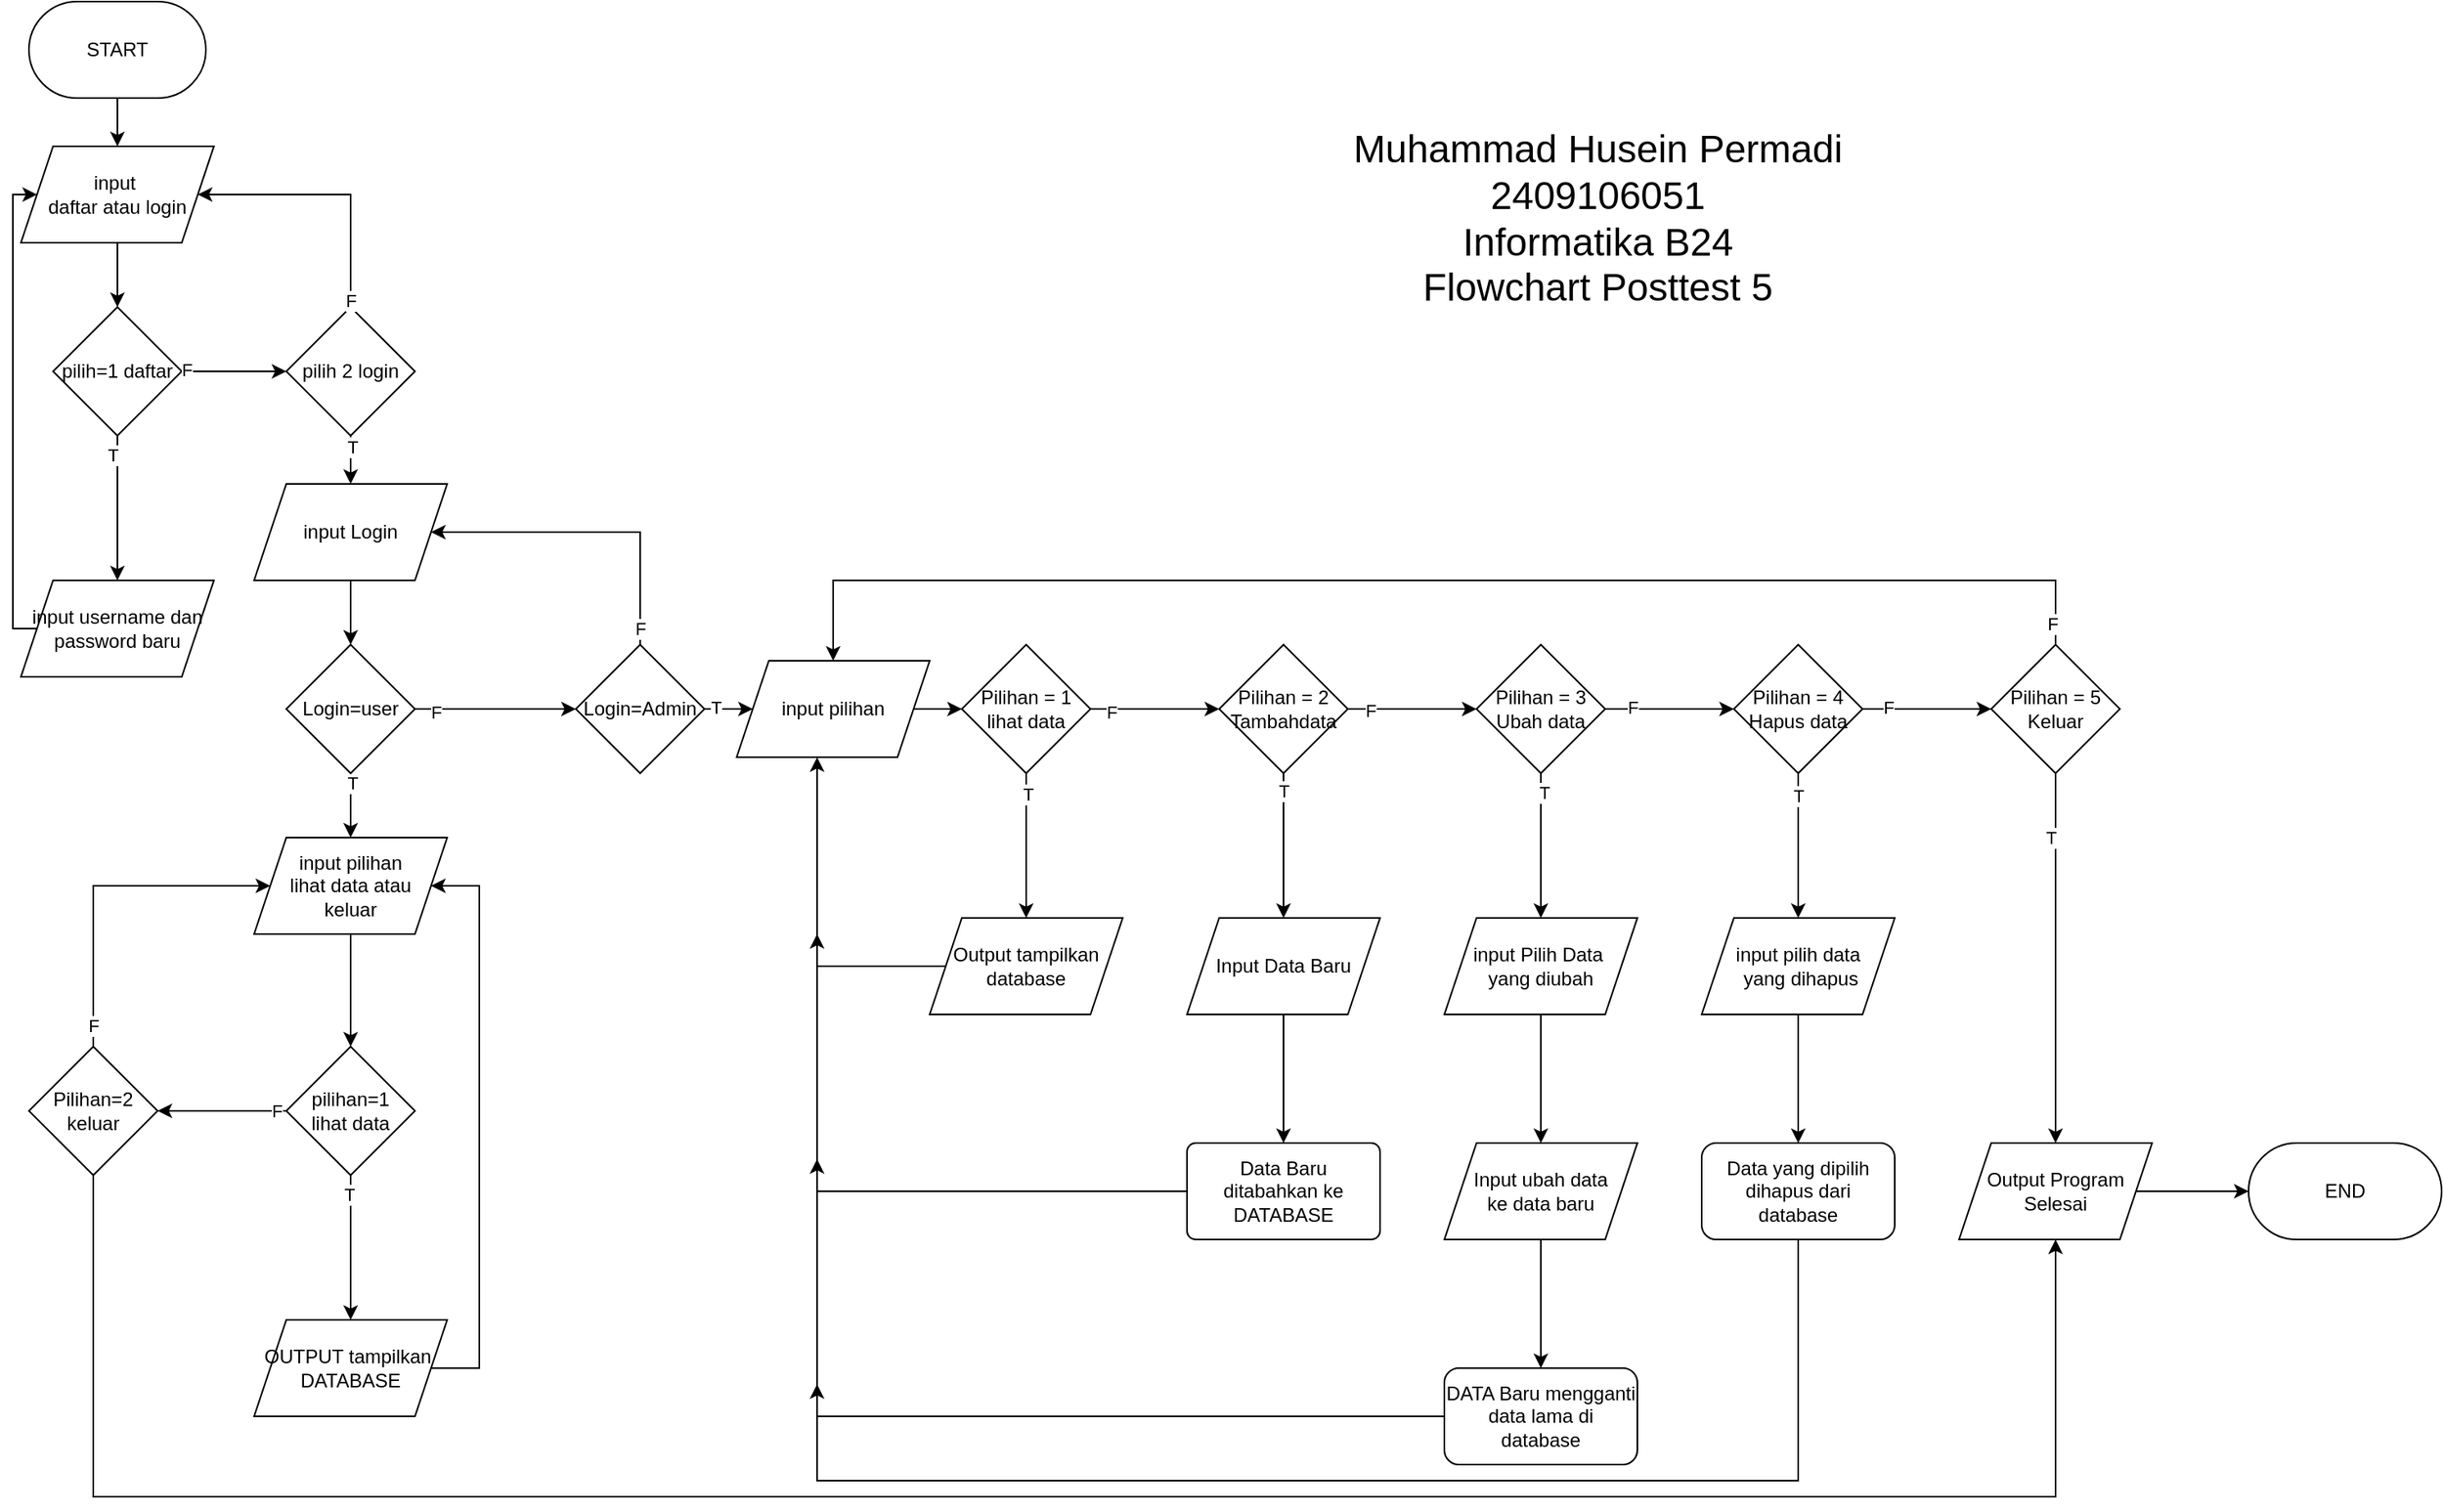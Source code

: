 <mxfile version="24.7.8">
  <diagram id="C5RBs43oDa-KdzZeNtuy" name="Page-1">
    <mxGraphModel dx="2030" dy="937" grid="1" gridSize="10" guides="1" tooltips="1" connect="1" arrows="1" fold="1" page="1" pageScale="1" pageWidth="827" pageHeight="1169" math="0" shadow="0">
      <root>
        <mxCell id="WIyWlLk6GJQsqaUBKTNV-0" />
        <mxCell id="WIyWlLk6GJQsqaUBKTNV-1" parent="WIyWlLk6GJQsqaUBKTNV-0" />
        <mxCell id="QPFy2tiAlWRGFWoXXFRA-13" value="" style="edgeStyle=orthogonalEdgeStyle;rounded=0;orthogonalLoop=1;jettySize=auto;html=1;" edge="1" parent="WIyWlLk6GJQsqaUBKTNV-1" source="QPFy2tiAlWRGFWoXXFRA-0" target="QPFy2tiAlWRGFWoXXFRA-9">
          <mxGeometry relative="1" as="geometry" />
        </mxCell>
        <mxCell id="QPFy2tiAlWRGFWoXXFRA-0" value="START" style="rounded=1;whiteSpace=wrap;html=1;arcSize=50;" vertex="1" parent="WIyWlLk6GJQsqaUBKTNV-1">
          <mxGeometry x="20" y="10" width="110" height="60" as="geometry" />
        </mxCell>
        <mxCell id="QPFy2tiAlWRGFWoXXFRA-32" value="" style="edgeStyle=orthogonalEdgeStyle;rounded=0;orthogonalLoop=1;jettySize=auto;html=1;" edge="1" parent="WIyWlLk6GJQsqaUBKTNV-1" source="QPFy2tiAlWRGFWoXXFRA-5" target="QPFy2tiAlWRGFWoXXFRA-31">
          <mxGeometry relative="1" as="geometry" />
        </mxCell>
        <mxCell id="QPFy2tiAlWRGFWoXXFRA-38" value="T" style="edgeLabel;html=1;align=center;verticalAlign=middle;resizable=0;points=[];" vertex="1" connectable="0" parent="QPFy2tiAlWRGFWoXXFRA-32">
          <mxGeometry x="-0.732" y="-3" relative="1" as="geometry">
            <mxPoint as="offset" />
          </mxGeometry>
        </mxCell>
        <mxCell id="QPFy2tiAlWRGFWoXXFRA-5" value="pilih=1 daftar" style="rhombus;whiteSpace=wrap;html=1;" vertex="1" parent="WIyWlLk6GJQsqaUBKTNV-1">
          <mxGeometry x="35" y="200" width="80" height="80" as="geometry" />
        </mxCell>
        <mxCell id="QPFy2tiAlWRGFWoXXFRA-41" value="" style="edgeStyle=orthogonalEdgeStyle;rounded=0;orthogonalLoop=1;jettySize=auto;html=1;" edge="1" parent="WIyWlLk6GJQsqaUBKTNV-1" source="QPFy2tiAlWRGFWoXXFRA-6" target="QPFy2tiAlWRGFWoXXFRA-40">
          <mxGeometry relative="1" as="geometry" />
        </mxCell>
        <mxCell id="QPFy2tiAlWRGFWoXXFRA-42" value="T" style="edgeLabel;html=1;align=center;verticalAlign=middle;resizable=0;points=[];" vertex="1" connectable="0" parent="QPFy2tiAlWRGFWoXXFRA-41">
          <mxGeometry x="-0.732" y="1" relative="1" as="geometry">
            <mxPoint as="offset" />
          </mxGeometry>
        </mxCell>
        <mxCell id="QPFy2tiAlWRGFWoXXFRA-6" value="pilih 2 login" style="rhombus;whiteSpace=wrap;html=1;" vertex="1" parent="WIyWlLk6GJQsqaUBKTNV-1">
          <mxGeometry x="180" y="200" width="80" height="80" as="geometry" />
        </mxCell>
        <mxCell id="QPFy2tiAlWRGFWoXXFRA-14" value="" style="edgeStyle=orthogonalEdgeStyle;rounded=0;orthogonalLoop=1;jettySize=auto;html=1;" edge="1" parent="WIyWlLk6GJQsqaUBKTNV-1" source="QPFy2tiAlWRGFWoXXFRA-9" target="QPFy2tiAlWRGFWoXXFRA-5">
          <mxGeometry relative="1" as="geometry" />
        </mxCell>
        <mxCell id="QPFy2tiAlWRGFWoXXFRA-9" value="input&amp;nbsp;&lt;div&gt;daftar atau login&lt;/div&gt;" style="shape=parallelogram;perimeter=parallelogramPerimeter;whiteSpace=wrap;html=1;fixedSize=1;" vertex="1" parent="WIyWlLk6GJQsqaUBKTNV-1">
          <mxGeometry x="15" y="100" width="120" height="60" as="geometry" />
        </mxCell>
        <mxCell id="QPFy2tiAlWRGFWoXXFRA-22" value="" style="endArrow=classic;html=1;rounded=0;exitX=0.5;exitY=0;exitDx=0;exitDy=0;entryX=1;entryY=0.5;entryDx=0;entryDy=0;" edge="1" parent="WIyWlLk6GJQsqaUBKTNV-1" source="QPFy2tiAlWRGFWoXXFRA-6" target="QPFy2tiAlWRGFWoXXFRA-9">
          <mxGeometry width="50" height="50" relative="1" as="geometry">
            <mxPoint x="190" y="200" as="sourcePoint" />
            <mxPoint x="240" y="150" as="targetPoint" />
            <Array as="points">
              <mxPoint x="220" y="130" />
            </Array>
          </mxGeometry>
        </mxCell>
        <mxCell id="QPFy2tiAlWRGFWoXXFRA-27" value="F" style="edgeLabel;html=1;align=center;verticalAlign=middle;resizable=0;points=[];" vertex="1" connectable="0" parent="QPFy2tiAlWRGFWoXXFRA-22">
          <mxGeometry x="-0.952" relative="1" as="geometry">
            <mxPoint as="offset" />
          </mxGeometry>
        </mxCell>
        <mxCell id="QPFy2tiAlWRGFWoXXFRA-29" value="" style="endArrow=classic;html=1;rounded=0;exitX=1;exitY=0.5;exitDx=0;exitDy=0;" edge="1" parent="WIyWlLk6GJQsqaUBKTNV-1" source="QPFy2tiAlWRGFWoXXFRA-5" target="QPFy2tiAlWRGFWoXXFRA-6">
          <mxGeometry width="50" height="50" relative="1" as="geometry">
            <mxPoint x="220" y="240" as="sourcePoint" />
            <mxPoint x="270" y="190" as="targetPoint" />
          </mxGeometry>
        </mxCell>
        <mxCell id="QPFy2tiAlWRGFWoXXFRA-30" value="F" style="edgeLabel;html=1;align=center;verticalAlign=middle;resizable=0;points=[];" vertex="1" connectable="0" parent="QPFy2tiAlWRGFWoXXFRA-29">
          <mxGeometry x="-0.919" y="1" relative="1" as="geometry">
            <mxPoint as="offset" />
          </mxGeometry>
        </mxCell>
        <mxCell id="QPFy2tiAlWRGFWoXXFRA-31" value="input username dan password baru" style="shape=parallelogram;perimeter=parallelogramPerimeter;whiteSpace=wrap;html=1;fixedSize=1;" vertex="1" parent="WIyWlLk6GJQsqaUBKTNV-1">
          <mxGeometry x="15" y="370" width="120" height="60" as="geometry" />
        </mxCell>
        <mxCell id="QPFy2tiAlWRGFWoXXFRA-33" value="" style="endArrow=classic;html=1;rounded=0;exitX=0;exitY=0.5;exitDx=0;exitDy=0;entryX=0;entryY=0.5;entryDx=0;entryDy=0;" edge="1" parent="WIyWlLk6GJQsqaUBKTNV-1" source="QPFy2tiAlWRGFWoXXFRA-31" target="QPFy2tiAlWRGFWoXXFRA-9">
          <mxGeometry width="50" height="50" relative="1" as="geometry">
            <mxPoint x="220" y="300" as="sourcePoint" />
            <mxPoint x="270" y="250" as="targetPoint" />
            <Array as="points">
              <mxPoint x="10" y="400" />
              <mxPoint x="10" y="130" />
            </Array>
          </mxGeometry>
        </mxCell>
        <mxCell id="QPFy2tiAlWRGFWoXXFRA-44" value="" style="edgeStyle=orthogonalEdgeStyle;rounded=0;orthogonalLoop=1;jettySize=auto;html=1;" edge="1" parent="WIyWlLk6GJQsqaUBKTNV-1" source="QPFy2tiAlWRGFWoXXFRA-40" target="QPFy2tiAlWRGFWoXXFRA-43">
          <mxGeometry relative="1" as="geometry" />
        </mxCell>
        <mxCell id="QPFy2tiAlWRGFWoXXFRA-40" value="input Login" style="shape=parallelogram;perimeter=parallelogramPerimeter;whiteSpace=wrap;html=1;fixedSize=1;" vertex="1" parent="WIyWlLk6GJQsqaUBKTNV-1">
          <mxGeometry x="160" y="310" width="120" height="60" as="geometry" />
        </mxCell>
        <mxCell id="QPFy2tiAlWRGFWoXXFRA-46" value="" style="edgeStyle=orthogonalEdgeStyle;rounded=0;orthogonalLoop=1;jettySize=auto;html=1;" edge="1" parent="WIyWlLk6GJQsqaUBKTNV-1" source="QPFy2tiAlWRGFWoXXFRA-43" target="QPFy2tiAlWRGFWoXXFRA-45">
          <mxGeometry relative="1" as="geometry" />
        </mxCell>
        <mxCell id="QPFy2tiAlWRGFWoXXFRA-55" value="T" style="edgeLabel;html=1;align=center;verticalAlign=middle;resizable=0;points=[];" vertex="1" connectable="0" parent="QPFy2tiAlWRGFWoXXFRA-46">
          <mxGeometry x="-0.688" y="1" relative="1" as="geometry">
            <mxPoint as="offset" />
          </mxGeometry>
        </mxCell>
        <mxCell id="QPFy2tiAlWRGFWoXXFRA-65" value="" style="edgeStyle=orthogonalEdgeStyle;rounded=0;orthogonalLoop=1;jettySize=auto;html=1;" edge="1" parent="WIyWlLk6GJQsqaUBKTNV-1" source="QPFy2tiAlWRGFWoXXFRA-43" target="QPFy2tiAlWRGFWoXXFRA-64">
          <mxGeometry relative="1" as="geometry" />
        </mxCell>
        <mxCell id="QPFy2tiAlWRGFWoXXFRA-135" value="F" style="edgeLabel;html=1;align=center;verticalAlign=middle;resizable=0;points=[];" vertex="1" connectable="0" parent="QPFy2tiAlWRGFWoXXFRA-65">
          <mxGeometry x="-0.756" y="-2" relative="1" as="geometry">
            <mxPoint x="1" as="offset" />
          </mxGeometry>
        </mxCell>
        <mxCell id="QPFy2tiAlWRGFWoXXFRA-43" value="Login=user" style="rhombus;whiteSpace=wrap;html=1;" vertex="1" parent="WIyWlLk6GJQsqaUBKTNV-1">
          <mxGeometry x="180" y="410" width="80" height="80" as="geometry" />
        </mxCell>
        <mxCell id="QPFy2tiAlWRGFWoXXFRA-48" value="" style="edgeStyle=orthogonalEdgeStyle;rounded=0;orthogonalLoop=1;jettySize=auto;html=1;" edge="1" parent="WIyWlLk6GJQsqaUBKTNV-1" source="QPFy2tiAlWRGFWoXXFRA-45" target="QPFy2tiAlWRGFWoXXFRA-47">
          <mxGeometry relative="1" as="geometry" />
        </mxCell>
        <mxCell id="QPFy2tiAlWRGFWoXXFRA-45" value="input pilihan&lt;div&gt;lihat data atau&lt;/div&gt;&lt;div&gt;keluar&lt;/div&gt;" style="shape=parallelogram;perimeter=parallelogramPerimeter;whiteSpace=wrap;html=1;fixedSize=1;" vertex="1" parent="WIyWlLk6GJQsqaUBKTNV-1">
          <mxGeometry x="160" y="530" width="120" height="60" as="geometry" />
        </mxCell>
        <mxCell id="QPFy2tiAlWRGFWoXXFRA-52" value="" style="edgeStyle=orthogonalEdgeStyle;rounded=0;orthogonalLoop=1;jettySize=auto;html=1;" edge="1" parent="WIyWlLk6GJQsqaUBKTNV-1" source="QPFy2tiAlWRGFWoXXFRA-47" target="QPFy2tiAlWRGFWoXXFRA-51">
          <mxGeometry relative="1" as="geometry" />
        </mxCell>
        <mxCell id="QPFy2tiAlWRGFWoXXFRA-56" value="F" style="edgeLabel;html=1;align=center;verticalAlign=middle;resizable=0;points=[];" vertex="1" connectable="0" parent="QPFy2tiAlWRGFWoXXFRA-52">
          <mxGeometry x="-0.832" relative="1" as="geometry">
            <mxPoint as="offset" />
          </mxGeometry>
        </mxCell>
        <mxCell id="QPFy2tiAlWRGFWoXXFRA-130" value="" style="edgeStyle=orthogonalEdgeStyle;rounded=0;orthogonalLoop=1;jettySize=auto;html=1;" edge="1" parent="WIyWlLk6GJQsqaUBKTNV-1" source="QPFy2tiAlWRGFWoXXFRA-47" target="QPFy2tiAlWRGFWoXXFRA-129">
          <mxGeometry relative="1" as="geometry" />
        </mxCell>
        <mxCell id="QPFy2tiAlWRGFWoXXFRA-131" value="T" style="edgeLabel;html=1;align=center;verticalAlign=middle;resizable=0;points=[];" vertex="1" connectable="0" parent="QPFy2tiAlWRGFWoXXFRA-130">
          <mxGeometry x="-0.731" y="-1" relative="1" as="geometry">
            <mxPoint as="offset" />
          </mxGeometry>
        </mxCell>
        <mxCell id="QPFy2tiAlWRGFWoXXFRA-47" value="pilihan=1&lt;div&gt;lihat data&lt;/div&gt;" style="rhombus;whiteSpace=wrap;html=1;" vertex="1" parent="WIyWlLk6GJQsqaUBKTNV-1">
          <mxGeometry x="180" y="660" width="80" height="80" as="geometry" />
        </mxCell>
        <mxCell id="QPFy2tiAlWRGFWoXXFRA-51" value="Pilihan=2&lt;div&gt;keluar&lt;/div&gt;" style="rhombus;whiteSpace=wrap;html=1;" vertex="1" parent="WIyWlLk6GJQsqaUBKTNV-1">
          <mxGeometry x="20" y="660" width="80" height="80" as="geometry" />
        </mxCell>
        <mxCell id="QPFy2tiAlWRGFWoXXFRA-53" value="" style="endArrow=classic;html=1;rounded=0;exitX=0.5;exitY=0;exitDx=0;exitDy=0;entryX=0;entryY=0.5;entryDx=0;entryDy=0;" edge="1" parent="WIyWlLk6GJQsqaUBKTNV-1" source="QPFy2tiAlWRGFWoXXFRA-51" target="QPFy2tiAlWRGFWoXXFRA-45">
          <mxGeometry width="50" height="50" relative="1" as="geometry">
            <mxPoint x="490" y="650" as="sourcePoint" />
            <mxPoint x="540" y="600" as="targetPoint" />
            <Array as="points">
              <mxPoint x="60" y="560" />
            </Array>
          </mxGeometry>
        </mxCell>
        <mxCell id="QPFy2tiAlWRGFWoXXFRA-54" value="F" style="edgeLabel;html=1;align=center;verticalAlign=middle;resizable=0;points=[];" vertex="1" connectable="0" parent="QPFy2tiAlWRGFWoXXFRA-53">
          <mxGeometry x="-0.877" relative="1" as="geometry">
            <mxPoint as="offset" />
          </mxGeometry>
        </mxCell>
        <mxCell id="QPFy2tiAlWRGFWoXXFRA-63" value="" style="endArrow=classic;html=1;rounded=0;exitX=1;exitY=0.5;exitDx=0;exitDy=0;entryX=1;entryY=0.5;entryDx=0;entryDy=0;" edge="1" parent="WIyWlLk6GJQsqaUBKTNV-1" source="QPFy2tiAlWRGFWoXXFRA-129" target="QPFy2tiAlWRGFWoXXFRA-45">
          <mxGeometry width="50" height="50" relative="1" as="geometry">
            <mxPoint x="280" y="860.0" as="sourcePoint" />
            <mxPoint x="-20" y="660" as="targetPoint" />
            <Array as="points">
              <mxPoint x="300" y="860" />
              <mxPoint x="300" y="560" />
            </Array>
          </mxGeometry>
        </mxCell>
        <mxCell id="QPFy2tiAlWRGFWoXXFRA-67" value="" style="edgeStyle=orthogonalEdgeStyle;rounded=0;orthogonalLoop=1;jettySize=auto;html=1;" edge="1" parent="WIyWlLk6GJQsqaUBKTNV-1" source="QPFy2tiAlWRGFWoXXFRA-64" target="QPFy2tiAlWRGFWoXXFRA-66">
          <mxGeometry relative="1" as="geometry" />
        </mxCell>
        <mxCell id="QPFy2tiAlWRGFWoXXFRA-72" value="T" style="edgeLabel;html=1;align=center;verticalAlign=middle;resizable=0;points=[];" vertex="1" connectable="0" parent="QPFy2tiAlWRGFWoXXFRA-67">
          <mxGeometry x="-0.04" y="-1" relative="1" as="geometry">
            <mxPoint as="offset" />
          </mxGeometry>
        </mxCell>
        <mxCell id="QPFy2tiAlWRGFWoXXFRA-64" value="Login=Admin" style="rhombus;whiteSpace=wrap;html=1;" vertex="1" parent="WIyWlLk6GJQsqaUBKTNV-1">
          <mxGeometry x="360" y="410" width="80" height="80" as="geometry" />
        </mxCell>
        <mxCell id="QPFy2tiAlWRGFWoXXFRA-71" value="" style="edgeStyle=orthogonalEdgeStyle;rounded=0;orthogonalLoop=1;jettySize=auto;html=1;" edge="1" parent="WIyWlLk6GJQsqaUBKTNV-1" source="QPFy2tiAlWRGFWoXXFRA-66" target="QPFy2tiAlWRGFWoXXFRA-70">
          <mxGeometry relative="1" as="geometry" />
        </mxCell>
        <mxCell id="QPFy2tiAlWRGFWoXXFRA-66" value="input pilihan" style="shape=parallelogram;perimeter=parallelogramPerimeter;whiteSpace=wrap;html=1;fixedSize=1;" vertex="1" parent="WIyWlLk6GJQsqaUBKTNV-1">
          <mxGeometry x="460" y="420" width="120" height="60" as="geometry" />
        </mxCell>
        <mxCell id="QPFy2tiAlWRGFWoXXFRA-81" value="" style="edgeStyle=orthogonalEdgeStyle;rounded=0;orthogonalLoop=1;jettySize=auto;html=1;" edge="1" parent="WIyWlLk6GJQsqaUBKTNV-1" source="QPFy2tiAlWRGFWoXXFRA-70" target="QPFy2tiAlWRGFWoXXFRA-80">
          <mxGeometry relative="1" as="geometry" />
        </mxCell>
        <mxCell id="QPFy2tiAlWRGFWoXXFRA-96" value="F" style="edgeLabel;html=1;align=center;verticalAlign=middle;resizable=0;points=[];" vertex="1" connectable="0" parent="QPFy2tiAlWRGFWoXXFRA-81">
          <mxGeometry x="-0.685" y="-2" relative="1" as="geometry">
            <mxPoint as="offset" />
          </mxGeometry>
        </mxCell>
        <mxCell id="QPFy2tiAlWRGFWoXXFRA-94" value="" style="edgeStyle=orthogonalEdgeStyle;rounded=0;orthogonalLoop=1;jettySize=auto;html=1;" edge="1" parent="WIyWlLk6GJQsqaUBKTNV-1" source="QPFy2tiAlWRGFWoXXFRA-70" target="QPFy2tiAlWRGFWoXXFRA-93">
          <mxGeometry relative="1" as="geometry" />
        </mxCell>
        <mxCell id="QPFy2tiAlWRGFWoXXFRA-95" value="T" style="edgeLabel;html=1;align=center;verticalAlign=middle;resizable=0;points=[];" vertex="1" connectable="0" parent="QPFy2tiAlWRGFWoXXFRA-94">
          <mxGeometry x="-0.72" y="1" relative="1" as="geometry">
            <mxPoint as="offset" />
          </mxGeometry>
        </mxCell>
        <mxCell id="QPFy2tiAlWRGFWoXXFRA-70" value="Pilihan = 1&lt;div&gt;lihat data&lt;/div&gt;" style="rhombus;whiteSpace=wrap;html=1;" vertex="1" parent="WIyWlLk6GJQsqaUBKTNV-1">
          <mxGeometry x="600" y="410" width="80" height="80" as="geometry" />
        </mxCell>
        <mxCell id="QPFy2tiAlWRGFWoXXFRA-73" value="" style="endArrow=classic;html=1;rounded=0;exitX=0.5;exitY=0;exitDx=0;exitDy=0;entryX=1;entryY=0.5;entryDx=0;entryDy=0;" edge="1" parent="WIyWlLk6GJQsqaUBKTNV-1" source="QPFy2tiAlWRGFWoXXFRA-64" target="QPFy2tiAlWRGFWoXXFRA-40">
          <mxGeometry width="50" height="50" relative="1" as="geometry">
            <mxPoint x="420" y="440" as="sourcePoint" />
            <mxPoint x="470" y="390" as="targetPoint" />
            <Array as="points">
              <mxPoint x="400" y="340" />
            </Array>
          </mxGeometry>
        </mxCell>
        <mxCell id="QPFy2tiAlWRGFWoXXFRA-133" value="F" style="edgeLabel;html=1;align=center;verticalAlign=middle;resizable=0;points=[];" vertex="1" connectable="0" parent="QPFy2tiAlWRGFWoXXFRA-73">
          <mxGeometry x="-0.896" relative="1" as="geometry">
            <mxPoint as="offset" />
          </mxGeometry>
        </mxCell>
        <mxCell id="QPFy2tiAlWRGFWoXXFRA-78" value="" style="endArrow=classic;html=1;rounded=0;exitX=0;exitY=0.5;exitDx=0;exitDy=0;entryX=0.417;entryY=1.001;entryDx=0;entryDy=0;entryPerimeter=0;" edge="1" parent="WIyWlLk6GJQsqaUBKTNV-1" source="QPFy2tiAlWRGFWoXXFRA-93" target="QPFy2tiAlWRGFWoXXFRA-66">
          <mxGeometry width="50" height="50" relative="1" as="geometry">
            <mxPoint x="580" y="610" as="sourcePoint" />
            <mxPoint x="560" y="630" as="targetPoint" />
            <Array as="points">
              <mxPoint x="510" y="610" />
            </Array>
          </mxGeometry>
        </mxCell>
        <mxCell id="QPFy2tiAlWRGFWoXXFRA-83" value="" style="edgeStyle=orthogonalEdgeStyle;rounded=0;orthogonalLoop=1;jettySize=auto;html=1;" edge="1" parent="WIyWlLk6GJQsqaUBKTNV-1" source="QPFy2tiAlWRGFWoXXFRA-80" target="QPFy2tiAlWRGFWoXXFRA-82">
          <mxGeometry relative="1" as="geometry" />
        </mxCell>
        <mxCell id="QPFy2tiAlWRGFWoXXFRA-88" value="T" style="edgeLabel;html=1;align=center;verticalAlign=middle;resizable=0;points=[];" vertex="1" connectable="0" parent="QPFy2tiAlWRGFWoXXFRA-83">
          <mxGeometry x="-0.759" relative="1" as="geometry">
            <mxPoint as="offset" />
          </mxGeometry>
        </mxCell>
        <mxCell id="QPFy2tiAlWRGFWoXXFRA-90" value="" style="edgeStyle=orthogonalEdgeStyle;rounded=0;orthogonalLoop=1;jettySize=auto;html=1;" edge="1" parent="WIyWlLk6GJQsqaUBKTNV-1" source="QPFy2tiAlWRGFWoXXFRA-80" target="QPFy2tiAlWRGFWoXXFRA-89">
          <mxGeometry relative="1" as="geometry" />
        </mxCell>
        <mxCell id="QPFy2tiAlWRGFWoXXFRA-97" value="F" style="edgeLabel;html=1;align=center;verticalAlign=middle;resizable=0;points=[];" vertex="1" connectable="0" parent="QPFy2tiAlWRGFWoXXFRA-90">
          <mxGeometry x="-0.659" y="-1" relative="1" as="geometry">
            <mxPoint as="offset" />
          </mxGeometry>
        </mxCell>
        <mxCell id="QPFy2tiAlWRGFWoXXFRA-80" value="Pilihan = 2&lt;div&gt;Tambahdata&lt;/div&gt;" style="rhombus;whiteSpace=wrap;html=1;" vertex="1" parent="WIyWlLk6GJQsqaUBKTNV-1">
          <mxGeometry x="760" y="410" width="80" height="80" as="geometry" />
        </mxCell>
        <mxCell id="QPFy2tiAlWRGFWoXXFRA-85" value="" style="edgeStyle=orthogonalEdgeStyle;rounded=0;orthogonalLoop=1;jettySize=auto;html=1;" edge="1" parent="WIyWlLk6GJQsqaUBKTNV-1" source="QPFy2tiAlWRGFWoXXFRA-82" target="QPFy2tiAlWRGFWoXXFRA-84">
          <mxGeometry relative="1" as="geometry" />
        </mxCell>
        <mxCell id="QPFy2tiAlWRGFWoXXFRA-82" value="Input Data Baru" style="shape=parallelogram;perimeter=parallelogramPerimeter;whiteSpace=wrap;html=1;fixedSize=1;" vertex="1" parent="WIyWlLk6GJQsqaUBKTNV-1">
          <mxGeometry x="740" y="580" width="120" height="60" as="geometry" />
        </mxCell>
        <mxCell id="QPFy2tiAlWRGFWoXXFRA-84" value="Data Baru&lt;div&gt;ditabahkan ke DATABASE&lt;/div&gt;" style="rounded=1;whiteSpace=wrap;html=1;arcSize=9;" vertex="1" parent="WIyWlLk6GJQsqaUBKTNV-1">
          <mxGeometry x="740" y="720" width="120" height="60" as="geometry" />
        </mxCell>
        <mxCell id="QPFy2tiAlWRGFWoXXFRA-87" value="" style="endArrow=classic;html=1;rounded=0;exitX=0;exitY=0.5;exitDx=0;exitDy=0;" edge="1" parent="WIyWlLk6GJQsqaUBKTNV-1" source="QPFy2tiAlWRGFWoXXFRA-84">
          <mxGeometry width="50" height="50" relative="1" as="geometry">
            <mxPoint x="540" y="610" as="sourcePoint" />
            <mxPoint x="510" y="590" as="targetPoint" />
            <Array as="points">
              <mxPoint x="510" y="750" />
            </Array>
          </mxGeometry>
        </mxCell>
        <mxCell id="QPFy2tiAlWRGFWoXXFRA-92" value="" style="edgeStyle=orthogonalEdgeStyle;rounded=0;orthogonalLoop=1;jettySize=auto;html=1;" edge="1" parent="WIyWlLk6GJQsqaUBKTNV-1" source="QPFy2tiAlWRGFWoXXFRA-89" target="QPFy2tiAlWRGFWoXXFRA-91">
          <mxGeometry relative="1" as="geometry" />
        </mxCell>
        <mxCell id="QPFy2tiAlWRGFWoXXFRA-98" value="T" style="edgeLabel;html=1;align=center;verticalAlign=middle;resizable=0;points=[];" vertex="1" connectable="0" parent="QPFy2tiAlWRGFWoXXFRA-92">
          <mxGeometry x="-0.744" y="2" relative="1" as="geometry">
            <mxPoint as="offset" />
          </mxGeometry>
        </mxCell>
        <mxCell id="QPFy2tiAlWRGFWoXXFRA-105" value="" style="edgeStyle=orthogonalEdgeStyle;rounded=0;orthogonalLoop=1;jettySize=auto;html=1;" edge="1" parent="WIyWlLk6GJQsqaUBKTNV-1" source="QPFy2tiAlWRGFWoXXFRA-89" target="QPFy2tiAlWRGFWoXXFRA-104">
          <mxGeometry relative="1" as="geometry" />
        </mxCell>
        <mxCell id="QPFy2tiAlWRGFWoXXFRA-114" value="F" style="edgeLabel;html=1;align=center;verticalAlign=middle;resizable=0;points=[];" vertex="1" connectable="0" parent="QPFy2tiAlWRGFWoXXFRA-105">
          <mxGeometry x="-0.58" y="1" relative="1" as="geometry">
            <mxPoint as="offset" />
          </mxGeometry>
        </mxCell>
        <mxCell id="QPFy2tiAlWRGFWoXXFRA-89" value="Pilihan = 3&lt;div&gt;Ubah data&lt;/div&gt;" style="rhombus;whiteSpace=wrap;html=1;" vertex="1" parent="WIyWlLk6GJQsqaUBKTNV-1">
          <mxGeometry x="920" y="410" width="80" height="80" as="geometry" />
        </mxCell>
        <mxCell id="QPFy2tiAlWRGFWoXXFRA-100" value="" style="edgeStyle=orthogonalEdgeStyle;rounded=0;orthogonalLoop=1;jettySize=auto;html=1;" edge="1" parent="WIyWlLk6GJQsqaUBKTNV-1" source="QPFy2tiAlWRGFWoXXFRA-91" target="QPFy2tiAlWRGFWoXXFRA-99">
          <mxGeometry relative="1" as="geometry" />
        </mxCell>
        <mxCell id="QPFy2tiAlWRGFWoXXFRA-91" value="input Pilih Data&amp;nbsp;&lt;div&gt;yang diubah&lt;/div&gt;" style="shape=parallelogram;perimeter=parallelogramPerimeter;whiteSpace=wrap;html=1;fixedSize=1;" vertex="1" parent="WIyWlLk6GJQsqaUBKTNV-1">
          <mxGeometry x="900" y="580" width="120" height="60" as="geometry" />
        </mxCell>
        <mxCell id="QPFy2tiAlWRGFWoXXFRA-93" value="Output tampilkan&lt;div&gt;database&lt;/div&gt;" style="shape=parallelogram;perimeter=parallelogramPerimeter;whiteSpace=wrap;html=1;fixedSize=1;" vertex="1" parent="WIyWlLk6GJQsqaUBKTNV-1">
          <mxGeometry x="580" y="580" width="120" height="60" as="geometry" />
        </mxCell>
        <mxCell id="QPFy2tiAlWRGFWoXXFRA-102" value="" style="edgeStyle=orthogonalEdgeStyle;rounded=0;orthogonalLoop=1;jettySize=auto;html=1;" edge="1" parent="WIyWlLk6GJQsqaUBKTNV-1" source="QPFy2tiAlWRGFWoXXFRA-99" target="QPFy2tiAlWRGFWoXXFRA-101">
          <mxGeometry relative="1" as="geometry" />
        </mxCell>
        <mxCell id="QPFy2tiAlWRGFWoXXFRA-99" value="Input ubah data&lt;div&gt;ke data baru&lt;/div&gt;" style="shape=parallelogram;perimeter=parallelogramPerimeter;whiteSpace=wrap;html=1;fixedSize=1;" vertex="1" parent="WIyWlLk6GJQsqaUBKTNV-1">
          <mxGeometry x="900" y="720" width="120" height="60" as="geometry" />
        </mxCell>
        <mxCell id="QPFy2tiAlWRGFWoXXFRA-101" value="DATA Baru mengganti data lama di database" style="rounded=1;whiteSpace=wrap;html=1;" vertex="1" parent="WIyWlLk6GJQsqaUBKTNV-1">
          <mxGeometry x="900" y="860" width="120" height="60" as="geometry" />
        </mxCell>
        <mxCell id="QPFy2tiAlWRGFWoXXFRA-103" value="" style="endArrow=classic;html=1;rounded=0;exitX=0;exitY=0.5;exitDx=0;exitDy=0;" edge="1" parent="WIyWlLk6GJQsqaUBKTNV-1" source="QPFy2tiAlWRGFWoXXFRA-101">
          <mxGeometry width="50" height="50" relative="1" as="geometry">
            <mxPoint x="850" y="830" as="sourcePoint" />
            <mxPoint x="510" y="730" as="targetPoint" />
            <Array as="points">
              <mxPoint x="510" y="890" />
            </Array>
          </mxGeometry>
        </mxCell>
        <mxCell id="QPFy2tiAlWRGFWoXXFRA-107" value="" style="edgeStyle=orthogonalEdgeStyle;rounded=0;orthogonalLoop=1;jettySize=auto;html=1;" edge="1" parent="WIyWlLk6GJQsqaUBKTNV-1" source="QPFy2tiAlWRGFWoXXFRA-104" target="QPFy2tiAlWRGFWoXXFRA-106">
          <mxGeometry relative="1" as="geometry" />
        </mxCell>
        <mxCell id="QPFy2tiAlWRGFWoXXFRA-113" value="T" style="edgeLabel;html=1;align=center;verticalAlign=middle;resizable=0;points=[];" vertex="1" connectable="0" parent="QPFy2tiAlWRGFWoXXFRA-107">
          <mxGeometry x="-0.705" relative="1" as="geometry">
            <mxPoint as="offset" />
          </mxGeometry>
        </mxCell>
        <mxCell id="QPFy2tiAlWRGFWoXXFRA-112" value="" style="edgeStyle=orthogonalEdgeStyle;rounded=0;orthogonalLoop=1;jettySize=auto;html=1;" edge="1" parent="WIyWlLk6GJQsqaUBKTNV-1" source="QPFy2tiAlWRGFWoXXFRA-104" target="QPFy2tiAlWRGFWoXXFRA-111">
          <mxGeometry relative="1" as="geometry" />
        </mxCell>
        <mxCell id="QPFy2tiAlWRGFWoXXFRA-115" value="F" style="edgeLabel;html=1;align=center;verticalAlign=middle;resizable=0;points=[];" vertex="1" connectable="0" parent="QPFy2tiAlWRGFWoXXFRA-112">
          <mxGeometry x="-0.607" y="1" relative="1" as="geometry">
            <mxPoint as="offset" />
          </mxGeometry>
        </mxCell>
        <mxCell id="QPFy2tiAlWRGFWoXXFRA-104" value="Pilihan = 4&lt;div&gt;Hapus data&lt;/div&gt;" style="rhombus;whiteSpace=wrap;html=1;" vertex="1" parent="WIyWlLk6GJQsqaUBKTNV-1">
          <mxGeometry x="1080" y="410" width="80" height="80" as="geometry" />
        </mxCell>
        <mxCell id="QPFy2tiAlWRGFWoXXFRA-109" value="" style="edgeStyle=orthogonalEdgeStyle;rounded=0;orthogonalLoop=1;jettySize=auto;html=1;" edge="1" parent="WIyWlLk6GJQsqaUBKTNV-1" source="QPFy2tiAlWRGFWoXXFRA-106" target="QPFy2tiAlWRGFWoXXFRA-108">
          <mxGeometry relative="1" as="geometry" />
        </mxCell>
        <mxCell id="QPFy2tiAlWRGFWoXXFRA-106" value="input pilih data&lt;div&gt;&amp;nbsp;yang dihapus&lt;/div&gt;" style="shape=parallelogram;perimeter=parallelogramPerimeter;whiteSpace=wrap;html=1;fixedSize=1;" vertex="1" parent="WIyWlLk6GJQsqaUBKTNV-1">
          <mxGeometry x="1060" y="580" width="120" height="60" as="geometry" />
        </mxCell>
        <mxCell id="QPFy2tiAlWRGFWoXXFRA-108" value="Data yang dipilih dihapus dari database" style="rounded=1;whiteSpace=wrap;html=1;" vertex="1" parent="WIyWlLk6GJQsqaUBKTNV-1">
          <mxGeometry x="1060" y="720" width="120" height="60" as="geometry" />
        </mxCell>
        <mxCell id="QPFy2tiAlWRGFWoXXFRA-110" value="" style="endArrow=classic;html=1;rounded=0;exitX=0.5;exitY=1;exitDx=0;exitDy=0;" edge="1" parent="WIyWlLk6GJQsqaUBKTNV-1" source="QPFy2tiAlWRGFWoXXFRA-108">
          <mxGeometry width="50" height="50" relative="1" as="geometry">
            <mxPoint x="980" y="730" as="sourcePoint" />
            <mxPoint x="510" y="870" as="targetPoint" />
            <Array as="points">
              <mxPoint x="1120" y="820" />
              <mxPoint x="1120" y="930" />
              <mxPoint x="510" y="930" />
            </Array>
          </mxGeometry>
        </mxCell>
        <mxCell id="QPFy2tiAlWRGFWoXXFRA-124" value="" style="edgeStyle=orthogonalEdgeStyle;rounded=0;orthogonalLoop=1;jettySize=auto;html=1;" edge="1" parent="WIyWlLk6GJQsqaUBKTNV-1" source="QPFy2tiAlWRGFWoXXFRA-111" target="QPFy2tiAlWRGFWoXXFRA-123">
          <mxGeometry relative="1" as="geometry" />
        </mxCell>
        <mxCell id="QPFy2tiAlWRGFWoXXFRA-127" value="T" style="edgeLabel;html=1;align=center;verticalAlign=middle;resizable=0;points=[];" vertex="1" connectable="0" parent="QPFy2tiAlWRGFWoXXFRA-124">
          <mxGeometry x="-0.658" y="-3" relative="1" as="geometry">
            <mxPoint as="offset" />
          </mxGeometry>
        </mxCell>
        <mxCell id="QPFy2tiAlWRGFWoXXFRA-111" value="Pilihan = 5&lt;div&gt;Keluar&lt;/div&gt;" style="rhombus;whiteSpace=wrap;html=1;" vertex="1" parent="WIyWlLk6GJQsqaUBKTNV-1">
          <mxGeometry x="1240" y="410" width="80" height="80" as="geometry" />
        </mxCell>
        <mxCell id="QPFy2tiAlWRGFWoXXFRA-119" value="" style="endArrow=classic;html=1;rounded=0;exitX=0.5;exitY=0;exitDx=0;exitDy=0;entryX=0.5;entryY=0;entryDx=0;entryDy=0;" edge="1" parent="WIyWlLk6GJQsqaUBKTNV-1" source="QPFy2tiAlWRGFWoXXFRA-111" target="QPFy2tiAlWRGFWoXXFRA-66">
          <mxGeometry width="50" height="50" relative="1" as="geometry">
            <mxPoint x="1270" y="560" as="sourcePoint" />
            <mxPoint x="1320" y="510" as="targetPoint" />
            <Array as="points">
              <mxPoint x="1280" y="370" />
              <mxPoint x="520" y="370" />
            </Array>
          </mxGeometry>
        </mxCell>
        <mxCell id="QPFy2tiAlWRGFWoXXFRA-120" value="F" style="edgeLabel;html=1;align=center;verticalAlign=middle;resizable=0;points=[];" vertex="1" connectable="0" parent="QPFy2tiAlWRGFWoXXFRA-119">
          <mxGeometry x="-0.969" y="2" relative="1" as="geometry">
            <mxPoint as="offset" />
          </mxGeometry>
        </mxCell>
        <mxCell id="QPFy2tiAlWRGFWoXXFRA-126" value="" style="edgeStyle=orthogonalEdgeStyle;rounded=0;orthogonalLoop=1;jettySize=auto;html=1;" edge="1" parent="WIyWlLk6GJQsqaUBKTNV-1" source="QPFy2tiAlWRGFWoXXFRA-123" target="QPFy2tiAlWRGFWoXXFRA-125">
          <mxGeometry relative="1" as="geometry" />
        </mxCell>
        <mxCell id="QPFy2tiAlWRGFWoXXFRA-123" value="Output Program Selesai" style="shape=parallelogram;perimeter=parallelogramPerimeter;whiteSpace=wrap;html=1;fixedSize=1;" vertex="1" parent="WIyWlLk6GJQsqaUBKTNV-1">
          <mxGeometry x="1220" y="720" width="120" height="60" as="geometry" />
        </mxCell>
        <mxCell id="QPFy2tiAlWRGFWoXXFRA-125" value="END" style="rounded=1;whiteSpace=wrap;html=1;arcSize=50;" vertex="1" parent="WIyWlLk6GJQsqaUBKTNV-1">
          <mxGeometry x="1400" y="720" width="120" height="60" as="geometry" />
        </mxCell>
        <mxCell id="QPFy2tiAlWRGFWoXXFRA-128" value="" style="endArrow=classic;html=1;rounded=0;exitX=0.5;exitY=1;exitDx=0;exitDy=0;entryX=0.5;entryY=1;entryDx=0;entryDy=0;" edge="1" parent="WIyWlLk6GJQsqaUBKTNV-1" source="QPFy2tiAlWRGFWoXXFRA-51" target="QPFy2tiAlWRGFWoXXFRA-123">
          <mxGeometry width="50" height="50" relative="1" as="geometry">
            <mxPoint x="610" y="760" as="sourcePoint" />
            <mxPoint x="660" y="710" as="targetPoint" />
            <Array as="points">
              <mxPoint x="60" y="940" />
              <mxPoint x="1280" y="940" />
            </Array>
          </mxGeometry>
        </mxCell>
        <mxCell id="QPFy2tiAlWRGFWoXXFRA-129" value="OUTPUT tampilkan&amp;nbsp;&lt;div&gt;DATABASE&lt;/div&gt;" style="shape=parallelogram;perimeter=parallelogramPerimeter;whiteSpace=wrap;html=1;fixedSize=1;" vertex="1" parent="WIyWlLk6GJQsqaUBKTNV-1">
          <mxGeometry x="160" y="830" width="120" height="60" as="geometry" />
        </mxCell>
        <mxCell id="QPFy2tiAlWRGFWoXXFRA-134" value="&lt;font style=&quot;font-size: 24px;&quot;&gt;Muhammad Husein Permadi&lt;/font&gt;&lt;div&gt;&lt;span style=&quot;font-size: 24px;&quot;&gt;2409106051&lt;/span&gt;&lt;/div&gt;&lt;div&gt;&lt;span style=&quot;font-size: 24px;&quot;&gt;Informatika B24&lt;/span&gt;&lt;/div&gt;&lt;div&gt;&lt;span style=&quot;font-size: 24px;&quot;&gt;Flowchart Posttest 5&lt;/span&gt;&lt;/div&gt;" style="text;html=1;align=center;verticalAlign=middle;resizable=0;points=[];autosize=1;strokeColor=none;fillColor=none;" vertex="1" parent="WIyWlLk6GJQsqaUBKTNV-1">
          <mxGeometry x="830" y="80" width="330" height="130" as="geometry" />
        </mxCell>
      </root>
    </mxGraphModel>
  </diagram>
</mxfile>
